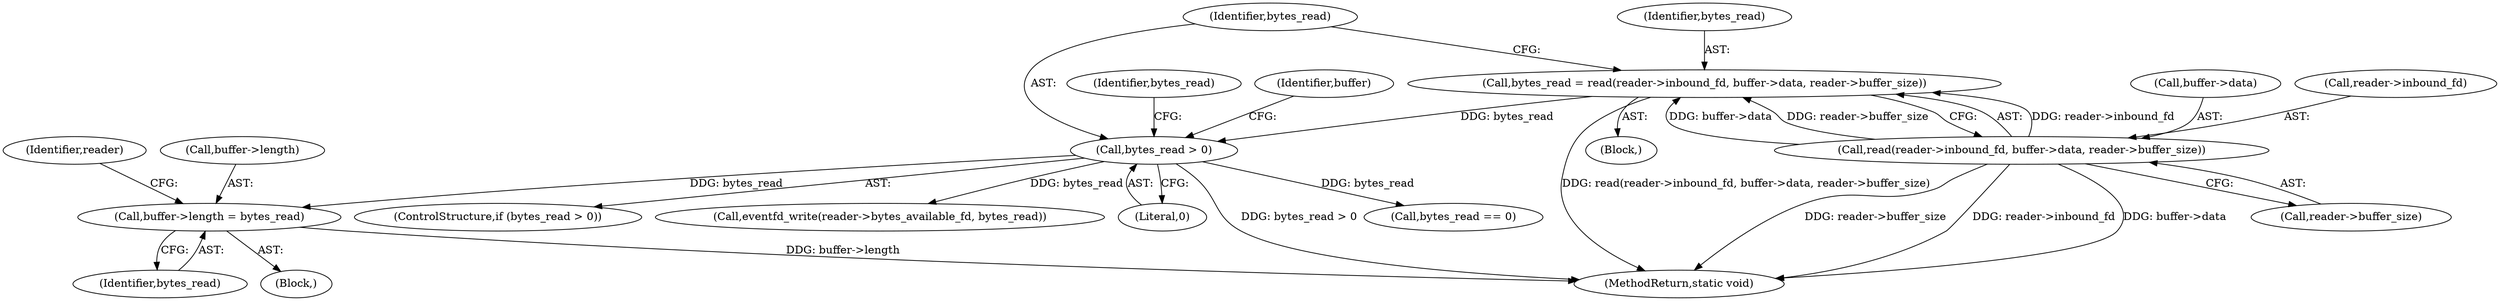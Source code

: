 digraph "0_Android_472271b153c5dc53c28beac55480a8d8434b2d5c_58@API" {
"1000157" [label="(Call,buffer->length = bytes_read)"];
"1000153" [label="(Call,bytes_read > 0)"];
"1000140" [label="(Call,bytes_read = read(reader->inbound_fd, buffer->data, reader->buffer_size))"];
"1000142" [label="(Call,read(reader->inbound_fd, buffer->data, reader->buffer_size))"];
"1000157" [label="(Call,buffer->length = bytes_read)"];
"1000175" [label="(Call,bytes_read == 0)"];
"1000154" [label="(Identifier,bytes_read)"];
"1000141" [label="(Identifier,bytes_read)"];
"1000142" [label="(Call,read(reader->inbound_fd, buffer->data, reader->buffer_size))"];
"1000140" [label="(Call,bytes_read = read(reader->inbound_fd, buffer->data, reader->buffer_size))"];
"1000153" [label="(Call,bytes_read > 0)"];
"1000156" [label="(Block,)"];
"1000155" [label="(Literal,0)"];
"1000161" [label="(Identifier,bytes_read)"];
"1000176" [label="(Identifier,bytes_read)"];
"1000164" [label="(Identifier,reader)"];
"1000149" [label="(Call,reader->buffer_size)"];
"1000189" [label="(MethodReturn,static void)"];
"1000152" [label="(ControlStructure,if (bytes_read > 0))"];
"1000102" [label="(Block,)"];
"1000158" [label="(Call,buffer->length)"];
"1000167" [label="(Call,eventfd_write(reader->bytes_available_fd, bytes_read))"];
"1000146" [label="(Call,buffer->data)"];
"1000159" [label="(Identifier,buffer)"];
"1000143" [label="(Call,reader->inbound_fd)"];
"1000157" -> "1000156"  [label="AST: "];
"1000157" -> "1000161"  [label="CFG: "];
"1000158" -> "1000157"  [label="AST: "];
"1000161" -> "1000157"  [label="AST: "];
"1000164" -> "1000157"  [label="CFG: "];
"1000157" -> "1000189"  [label="DDG: buffer->length"];
"1000153" -> "1000157"  [label="DDG: bytes_read"];
"1000153" -> "1000152"  [label="AST: "];
"1000153" -> "1000155"  [label="CFG: "];
"1000154" -> "1000153"  [label="AST: "];
"1000155" -> "1000153"  [label="AST: "];
"1000159" -> "1000153"  [label="CFG: "];
"1000176" -> "1000153"  [label="CFG: "];
"1000153" -> "1000189"  [label="DDG: bytes_read > 0"];
"1000140" -> "1000153"  [label="DDG: bytes_read"];
"1000153" -> "1000167"  [label="DDG: bytes_read"];
"1000153" -> "1000175"  [label="DDG: bytes_read"];
"1000140" -> "1000102"  [label="AST: "];
"1000140" -> "1000142"  [label="CFG: "];
"1000141" -> "1000140"  [label="AST: "];
"1000142" -> "1000140"  [label="AST: "];
"1000154" -> "1000140"  [label="CFG: "];
"1000140" -> "1000189"  [label="DDG: read(reader->inbound_fd, buffer->data, reader->buffer_size)"];
"1000142" -> "1000140"  [label="DDG: reader->inbound_fd"];
"1000142" -> "1000140"  [label="DDG: buffer->data"];
"1000142" -> "1000140"  [label="DDG: reader->buffer_size"];
"1000142" -> "1000149"  [label="CFG: "];
"1000143" -> "1000142"  [label="AST: "];
"1000146" -> "1000142"  [label="AST: "];
"1000149" -> "1000142"  [label="AST: "];
"1000142" -> "1000189"  [label="DDG: reader->buffer_size"];
"1000142" -> "1000189"  [label="DDG: reader->inbound_fd"];
"1000142" -> "1000189"  [label="DDG: buffer->data"];
}

